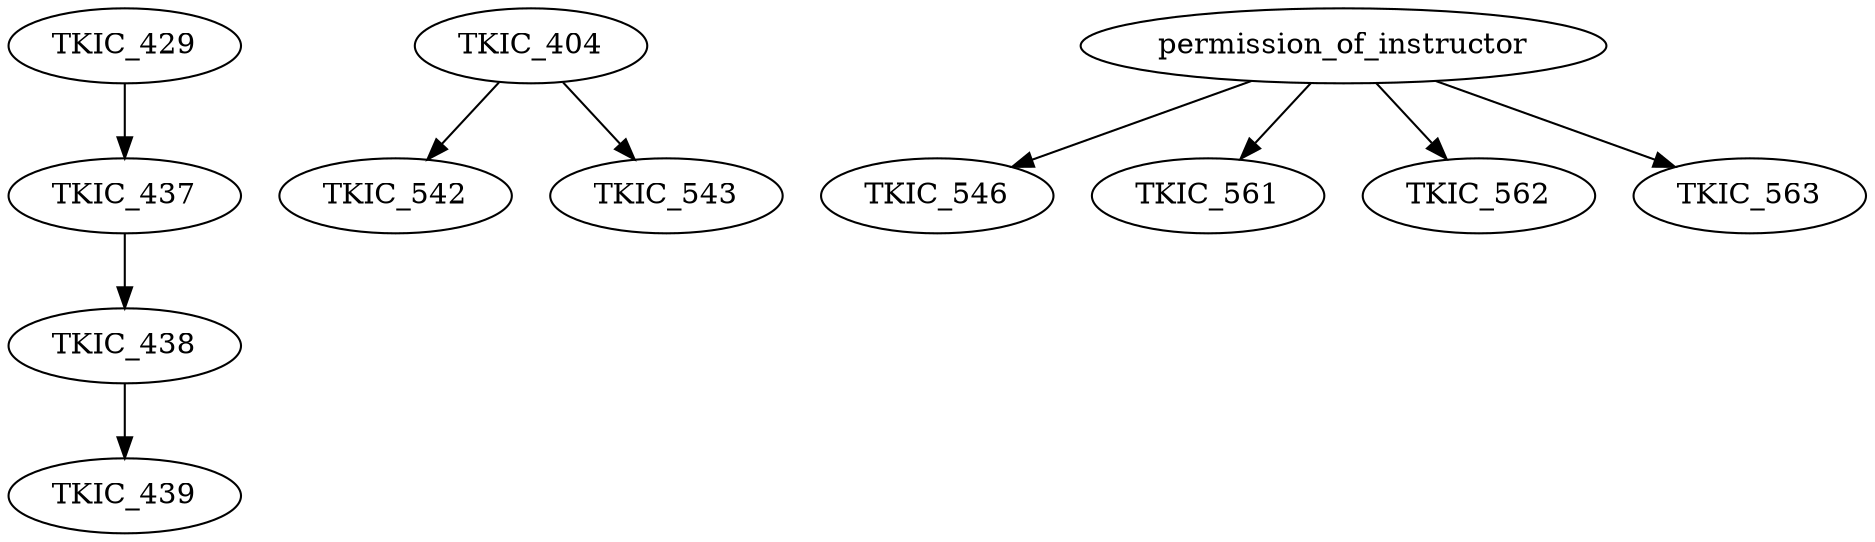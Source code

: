 digraph G {
    edge [color=black];
    TKIC_429 -> TKIC_437;
    edge [color=black];
    TKIC_437 -> TKIC_438;
    edge [color=black];
    TKIC_438 -> TKIC_439;
    edge [color=black];
    TKIC_404 -> TKIC_542;
    edge [color=black];
    TKIC_404 -> TKIC_543;
    edge [color=black];
    permission_of_instructor -> TKIC_546;
    edge [color=black];
    permission_of_instructor -> TKIC_561;
    edge [color=black];
    permission_of_instructor -> TKIC_562;
    edge [color=black];
    permission_of_instructor -> TKIC_563;
}

